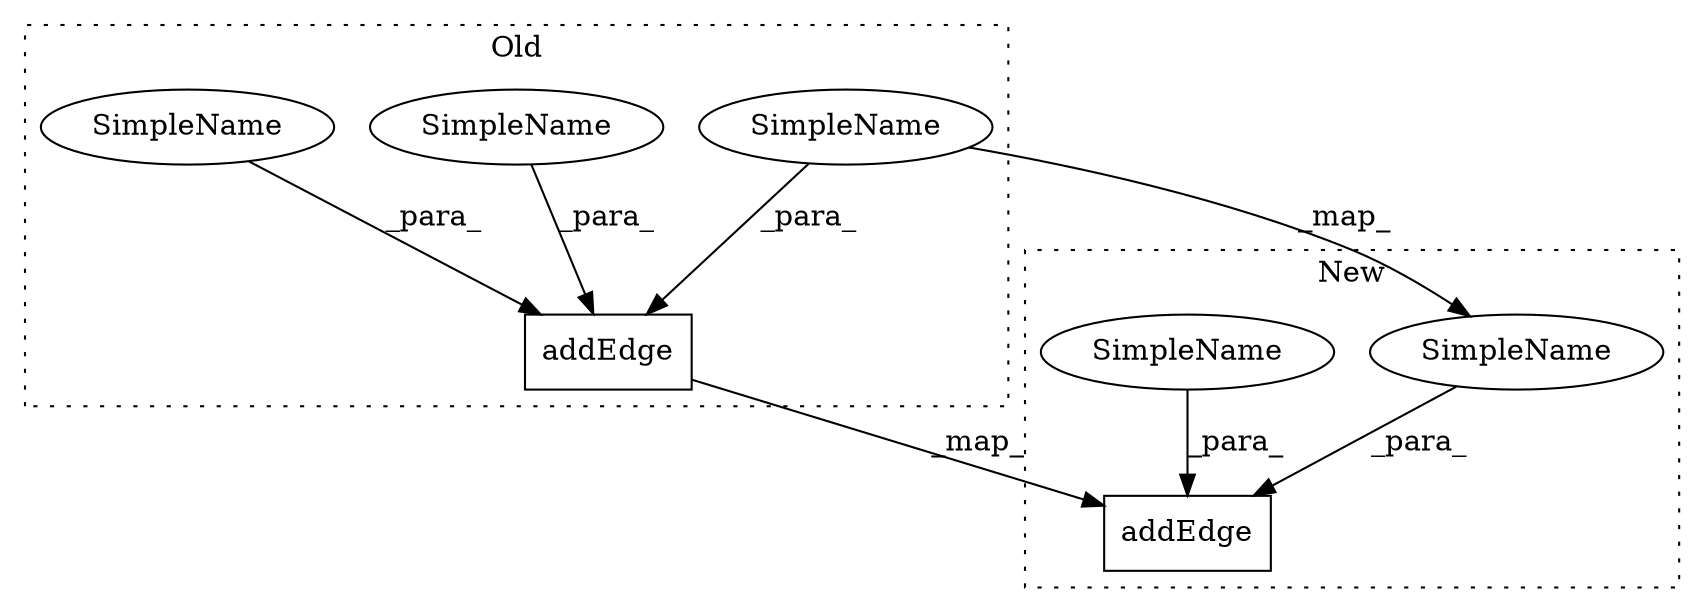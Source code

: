 digraph G {
subgraph cluster0 {
1 [label="addEdge" a="32" s="11388,11409" l="8,1" shape="box"];
3 [label="SimpleName" a="42" s="11400" l="2" shape="ellipse"];
4 [label="SimpleName" a="42" s="11396" l="2" shape="ellipse"];
5 [label="SimpleName" a="42" s="11404" l="5" shape="ellipse"];
label = "Old";
style="dotted";
}
subgraph cluster1 {
2 [label="addEdge" a="32" s="1272,1293" l="8,1" shape="box"];
6 [label="SimpleName" a="42" s="1280" l="5" shape="ellipse"];
7 [label="SimpleName" a="42" s="1291" l="2" shape="ellipse"];
label = "New";
style="dotted";
}
1 -> 2 [label="_map_"];
3 -> 1 [label="_para_"];
4 -> 1 [label="_para_"];
5 -> 1 [label="_para_"];
5 -> 6 [label="_map_"];
6 -> 2 [label="_para_"];
7 -> 2 [label="_para_"];
}